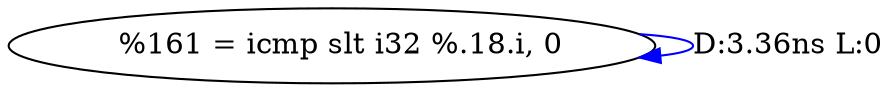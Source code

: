 digraph {
Node0x3751080[label="  %161 = icmp slt i32 %.18.i, 0"];
Node0x3751080 -> Node0x3751080[label="D:3.36ns L:0",color=blue];
}

